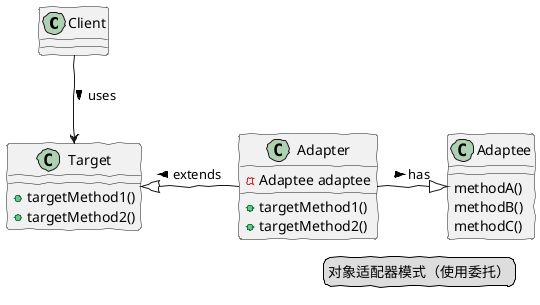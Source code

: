 @startuml

skinparam handwritten true

Client --> Target : uses >

class Target{
    + targetMethod1()
    + targetMethod2()
}

class Adapter{
    - Adaptee adaptee
    + targetMethod1()
    + targetMethod2()
}

class Adaptee{
    methodA()
    methodB()
    methodC()
}

Adapter -left-|> Target : > extends

Adapter -right-|> Adaptee : > has

legend right
    对象适配器模式（使用委托）
endlegend

@enduml